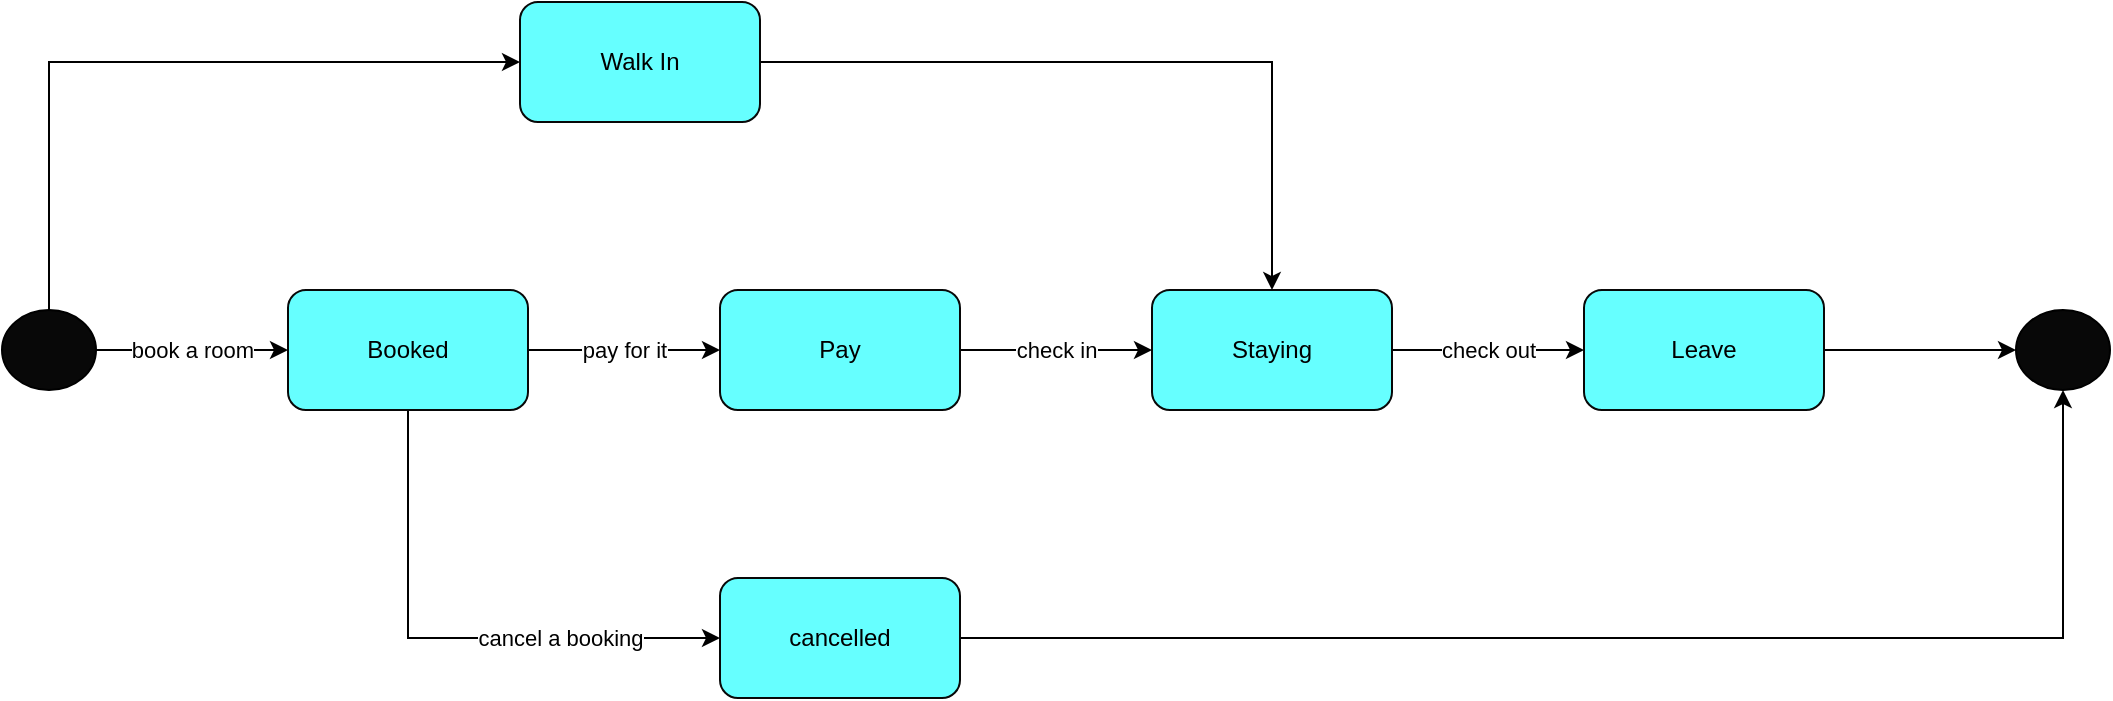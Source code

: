<mxfile version="11.3.0" type="device" pages="1"><diagram id="a7ElLlXzFmscNmpWr4Mb" name="Page-1"><mxGraphModel dx="1408" dy="808" grid="1" gridSize="10" guides="1" tooltips="1" connect="1" arrows="1" fold="1" page="1" pageScale="1" pageWidth="827" pageHeight="1169" math="0" shadow="0"><root><mxCell id="0"/><mxCell id="1" parent="0"/><mxCell id="VlhUR7mKxdT6vrRIoHJl-13" value="book a room" style="edgeStyle=orthogonalEdgeStyle;rounded=0;orthogonalLoop=1;jettySize=auto;html=1;entryX=0;entryY=0.5;entryDx=0;entryDy=0;" edge="1" parent="1" source="VlhUR7mKxdT6vrRIoHJl-1" target="VlhUR7mKxdT6vrRIoHJl-2"><mxGeometry relative="1" as="geometry"/></mxCell><mxCell id="VlhUR7mKxdT6vrRIoHJl-17" style="edgeStyle=orthogonalEdgeStyle;rounded=0;orthogonalLoop=1;jettySize=auto;html=1;exitX=0.5;exitY=0;exitDx=0;exitDy=0;entryX=0;entryY=0.5;entryDx=0;entryDy=0;" edge="1" parent="1" source="VlhUR7mKxdT6vrRIoHJl-1" target="VlhUR7mKxdT6vrRIoHJl-6"><mxGeometry relative="1" as="geometry"/></mxCell><mxCell id="VlhUR7mKxdT6vrRIoHJl-1" value="" style="ellipse;whiteSpace=wrap;html=1;fillColor=#080808;" vertex="1" parent="1"><mxGeometry x="301" y="344" width="47" height="40" as="geometry"/></mxCell><mxCell id="VlhUR7mKxdT6vrRIoHJl-14" value="pay for it" style="edgeStyle=orthogonalEdgeStyle;rounded=0;orthogonalLoop=1;jettySize=auto;html=1;exitX=1;exitY=0.5;exitDx=0;exitDy=0;entryX=0;entryY=0.5;entryDx=0;entryDy=0;" edge="1" parent="1" source="VlhUR7mKxdT6vrRIoHJl-2" target="VlhUR7mKxdT6vrRIoHJl-5"><mxGeometry relative="1" as="geometry"/></mxCell><mxCell id="VlhUR7mKxdT6vrRIoHJl-24" value="cancel a booking" style="edgeStyle=orthogonalEdgeStyle;rounded=0;orthogonalLoop=1;jettySize=auto;html=1;exitX=0.5;exitY=1;exitDx=0;exitDy=0;entryX=0;entryY=0.5;entryDx=0;entryDy=0;" edge="1" parent="1" source="VlhUR7mKxdT6vrRIoHJl-2" target="VlhUR7mKxdT6vrRIoHJl-7"><mxGeometry x="0.407" relative="1" as="geometry"><mxPoint as="offset"/></mxGeometry></mxCell><mxCell id="VlhUR7mKxdT6vrRIoHJl-2" value="Booked" style="rounded=1;whiteSpace=wrap;html=1;fillColor=#66FFFF;strokeColor=#080808;" vertex="1" parent="1"><mxGeometry x="444" y="334" width="120" height="60" as="geometry"/></mxCell><mxCell id="VlhUR7mKxdT6vrRIoHJl-16" value="check out" style="edgeStyle=orthogonalEdgeStyle;rounded=0;orthogonalLoop=1;jettySize=auto;html=1;exitX=1;exitY=0.5;exitDx=0;exitDy=0;entryX=0;entryY=0.5;entryDx=0;entryDy=0;" edge="1" parent="1" source="VlhUR7mKxdT6vrRIoHJl-3" target="VlhUR7mKxdT6vrRIoHJl-4"><mxGeometry relative="1" as="geometry"/></mxCell><mxCell id="VlhUR7mKxdT6vrRIoHJl-3" value="Staying" style="rounded=1;whiteSpace=wrap;html=1;fillColor=#66FFFF;strokeColor=#080808;" vertex="1" parent="1"><mxGeometry x="876" y="334" width="120" height="60" as="geometry"/></mxCell><mxCell id="VlhUR7mKxdT6vrRIoHJl-21" style="edgeStyle=orthogonalEdgeStyle;rounded=0;orthogonalLoop=1;jettySize=auto;html=1;exitX=1;exitY=0.5;exitDx=0;exitDy=0;entryX=0;entryY=0.5;entryDx=0;entryDy=0;" edge="1" parent="1" source="VlhUR7mKxdT6vrRIoHJl-4" target="VlhUR7mKxdT6vrRIoHJl-8"><mxGeometry relative="1" as="geometry"/></mxCell><mxCell id="VlhUR7mKxdT6vrRIoHJl-4" value="Leave" style="rounded=1;whiteSpace=wrap;html=1;fillColor=#66FFFF;strokeColor=#080808;" vertex="1" parent="1"><mxGeometry x="1092" y="334" width="120" height="60" as="geometry"/></mxCell><mxCell id="VlhUR7mKxdT6vrRIoHJl-15" value="check in" style="edgeStyle=orthogonalEdgeStyle;rounded=0;orthogonalLoop=1;jettySize=auto;html=1;exitX=1;exitY=0.5;exitDx=0;exitDy=0;entryX=0;entryY=0.5;entryDx=0;entryDy=0;" edge="1" parent="1" source="VlhUR7mKxdT6vrRIoHJl-5" target="VlhUR7mKxdT6vrRIoHJl-3"><mxGeometry relative="1" as="geometry"/></mxCell><mxCell id="VlhUR7mKxdT6vrRIoHJl-5" value="Pay" style="rounded=1;whiteSpace=wrap;html=1;fillColor=#66FFFF;strokeColor=#080808;" vertex="1" parent="1"><mxGeometry x="660" y="334" width="120" height="60" as="geometry"/></mxCell><mxCell id="VlhUR7mKxdT6vrRIoHJl-23" style="edgeStyle=orthogonalEdgeStyle;rounded=0;orthogonalLoop=1;jettySize=auto;html=1;exitX=1;exitY=0.5;exitDx=0;exitDy=0;" edge="1" parent="1" source="VlhUR7mKxdT6vrRIoHJl-6" target="VlhUR7mKxdT6vrRIoHJl-3"><mxGeometry relative="1" as="geometry"/></mxCell><mxCell id="VlhUR7mKxdT6vrRIoHJl-6" value="Walk In" style="rounded=1;whiteSpace=wrap;html=1;fillColor=#66FFFF;strokeColor=#080808;" vertex="1" parent="1"><mxGeometry x="560" y="190" width="120" height="60" as="geometry"/></mxCell><mxCell id="VlhUR7mKxdT6vrRIoHJl-20" style="edgeStyle=orthogonalEdgeStyle;rounded=0;orthogonalLoop=1;jettySize=auto;html=1;exitX=1;exitY=0.5;exitDx=0;exitDy=0;entryX=0.5;entryY=1;entryDx=0;entryDy=0;" edge="1" parent="1" source="VlhUR7mKxdT6vrRIoHJl-7" target="VlhUR7mKxdT6vrRIoHJl-8"><mxGeometry relative="1" as="geometry"/></mxCell><mxCell id="VlhUR7mKxdT6vrRIoHJl-7" value="cancelled" style="rounded=1;whiteSpace=wrap;html=1;fillColor=#66FFFF;strokeColor=#080808;" vertex="1" parent="1"><mxGeometry x="660" y="478" width="120" height="60" as="geometry"/></mxCell><mxCell id="VlhUR7mKxdT6vrRIoHJl-8" value="" style="ellipse;whiteSpace=wrap;html=1;fillColor=#080808;" vertex="1" parent="1"><mxGeometry x="1308" y="344" width="47" height="40" as="geometry"/></mxCell></root></mxGraphModel></diagram></mxfile>